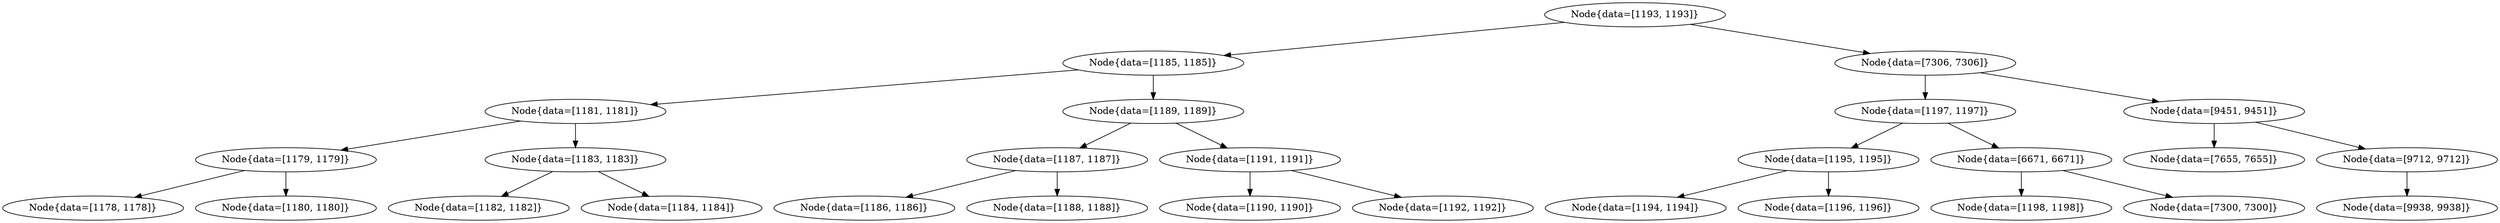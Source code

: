digraph G{
1873724232 [label="Node{data=[1193, 1193]}"]
1873724232 -> 790434942
790434942 [label="Node{data=[1185, 1185]}"]
790434942 -> 1728463171
1728463171 [label="Node{data=[1181, 1181]}"]
1728463171 -> 1115018355
1115018355 [label="Node{data=[1179, 1179]}"]
1115018355 -> 1532554230
1532554230 [label="Node{data=[1178, 1178]}"]
1115018355 -> 480356871
480356871 [label="Node{data=[1180, 1180]}"]
1728463171 -> 1232661641
1232661641 [label="Node{data=[1183, 1183]}"]
1232661641 -> 625115033
625115033 [label="Node{data=[1182, 1182]}"]
1232661641 -> 962148252
962148252 [label="Node{data=[1184, 1184]}"]
790434942 -> 674841378
674841378 [label="Node{data=[1189, 1189]}"]
674841378 -> 648805896
648805896 [label="Node{data=[1187, 1187]}"]
648805896 -> 279176179
279176179 [label="Node{data=[1186, 1186]}"]
648805896 -> 1614205868
1614205868 [label="Node{data=[1188, 1188]}"]
674841378 -> 49589467
49589467 [label="Node{data=[1191, 1191]}"]
49589467 -> 2069256499
2069256499 [label="Node{data=[1190, 1190]}"]
49589467 -> 1961202129
1961202129 [label="Node{data=[1192, 1192]}"]
1873724232 -> 580421458
580421458 [label="Node{data=[7306, 7306]}"]
580421458 -> 86865326
86865326 [label="Node{data=[1197, 1197]}"]
86865326 -> 1283144697
1283144697 [label="Node{data=[1195, 1195]}"]
1283144697 -> 340279486
340279486 [label="Node{data=[1194, 1194]}"]
1283144697 -> 1921841010
1921841010 [label="Node{data=[1196, 1196]}"]
86865326 -> 484605064
484605064 [label="Node{data=[6671, 6671]}"]
484605064 -> 164837406
164837406 [label="Node{data=[1198, 1198]}"]
484605064 -> 1606992938
1606992938 [label="Node{data=[7300, 7300]}"]
580421458 -> 1256890310
1256890310 [label="Node{data=[9451, 9451]}"]
1256890310 -> 1164160047
1164160047 [label="Node{data=[7655, 7655]}"]
1256890310 -> 1440771925
1440771925 [label="Node{data=[9712, 9712]}"]
1440771925 -> 1276123223
1276123223 [label="Node{data=[9938, 9938]}"]
}